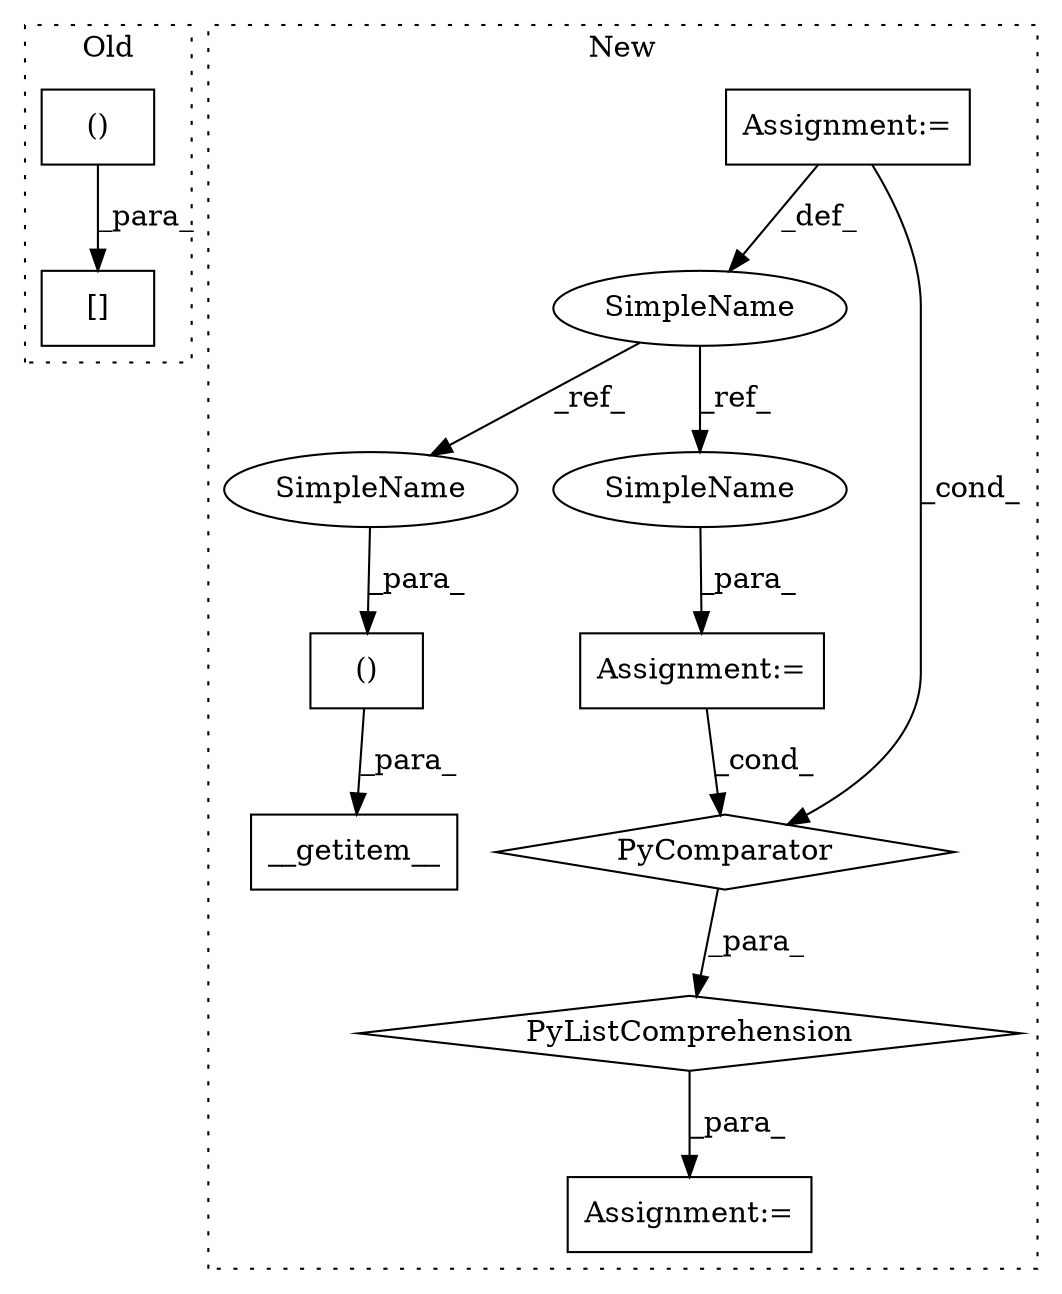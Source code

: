 digraph G {
subgraph cluster0 {
1 [label="()" a="106" s="12646" l="42" shape="box"];
3 [label="[]" a="2" s="12615,12688" l="31,2" shape="box"];
label = "Old";
style="dotted";
}
subgraph cluster1 {
2 [label="__getitem__" a="32" s="10830,10885" l="17,2" shape="box"];
4 [label="()" a="106" s="10847" l="38" shape="box"];
5 [label="SimpleName" a="42" s="10407" l="13" shape="ellipse"];
6 [label="Assignment:=" a="7" s="11718" l="39" shape="box"];
7 [label="PyListComprehension" a="109" s="11604" l="161" shape="diamond"];
8 [label="PyComparator" a="113" s="11718" l="39" shape="diamond"];
9 [label="Assignment:=" a="7" s="10407" l="13" shape="box"];
10 [label="Assignment:=" a="7" s="11592" l="12" shape="box"];
11 [label="SimpleName" a="42" s="10847" l="13" shape="ellipse"];
12 [label="SimpleName" a="42" s="11735" l="13" shape="ellipse"];
label = "New";
style="dotted";
}
1 -> 3 [label="_para_"];
4 -> 2 [label="_para_"];
5 -> 12 [label="_ref_"];
5 -> 11 [label="_ref_"];
6 -> 8 [label="_cond_"];
7 -> 10 [label="_para_"];
8 -> 7 [label="_para_"];
9 -> 8 [label="_cond_"];
9 -> 5 [label="_def_"];
11 -> 4 [label="_para_"];
12 -> 6 [label="_para_"];
}
